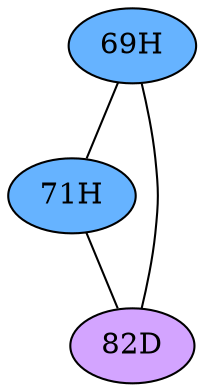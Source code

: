 // The Round Table
graph {
	"69H" [fillcolor="#66B3FF" style=radial]
	"71H" [fillcolor="#66B3FF" style=radial]
	"69H" -- "71H" [penwidth=1]
	"69H" [fillcolor="#66B3FF" style=radial]
	"82D" [fillcolor="#D3A4FF" style=radial]
	"69H" -- "82D" [penwidth=1]
	"71H" [fillcolor="#66B3FF" style=radial]
	"82D" [fillcolor="#D3A4FF" style=radial]
	"71H" -- "82D" [penwidth=1]
}
